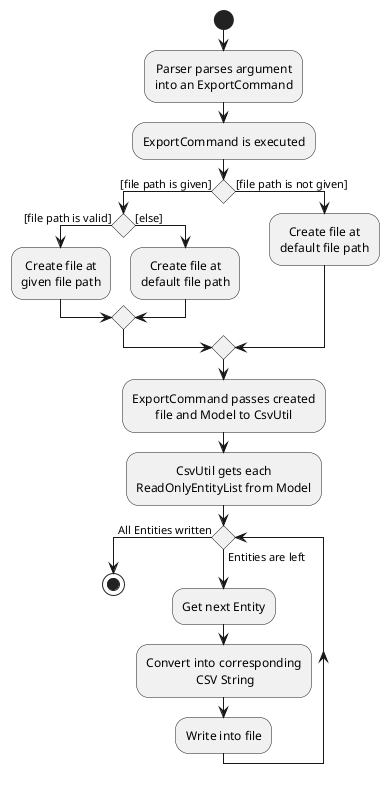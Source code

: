 @startuml

skinparam defaultTextAlignment center

start

:Parser parses argument\ninto an ExportCommand;
:ExportCommand is executed;

if () then ([file path is given])
    if () then ([file path is valid])
        :Create file at\ngiven file path;
    else ([else])
        :Create file at\ndefault file path;
    endif
else ([file path is not given])
    :Create file at\ndefault file path;
endif

:ExportCommand passes created\nfile and Model to CsvUtil;

:CsvUtil gets each\nReadOnlyEntityList from Model;

while () is (Entities are left)
    :Get next Entity;
    :Convert into corresponding
     CSV String;
    :Write into file;
endwhile (All Entities written)

stop

@enduml
